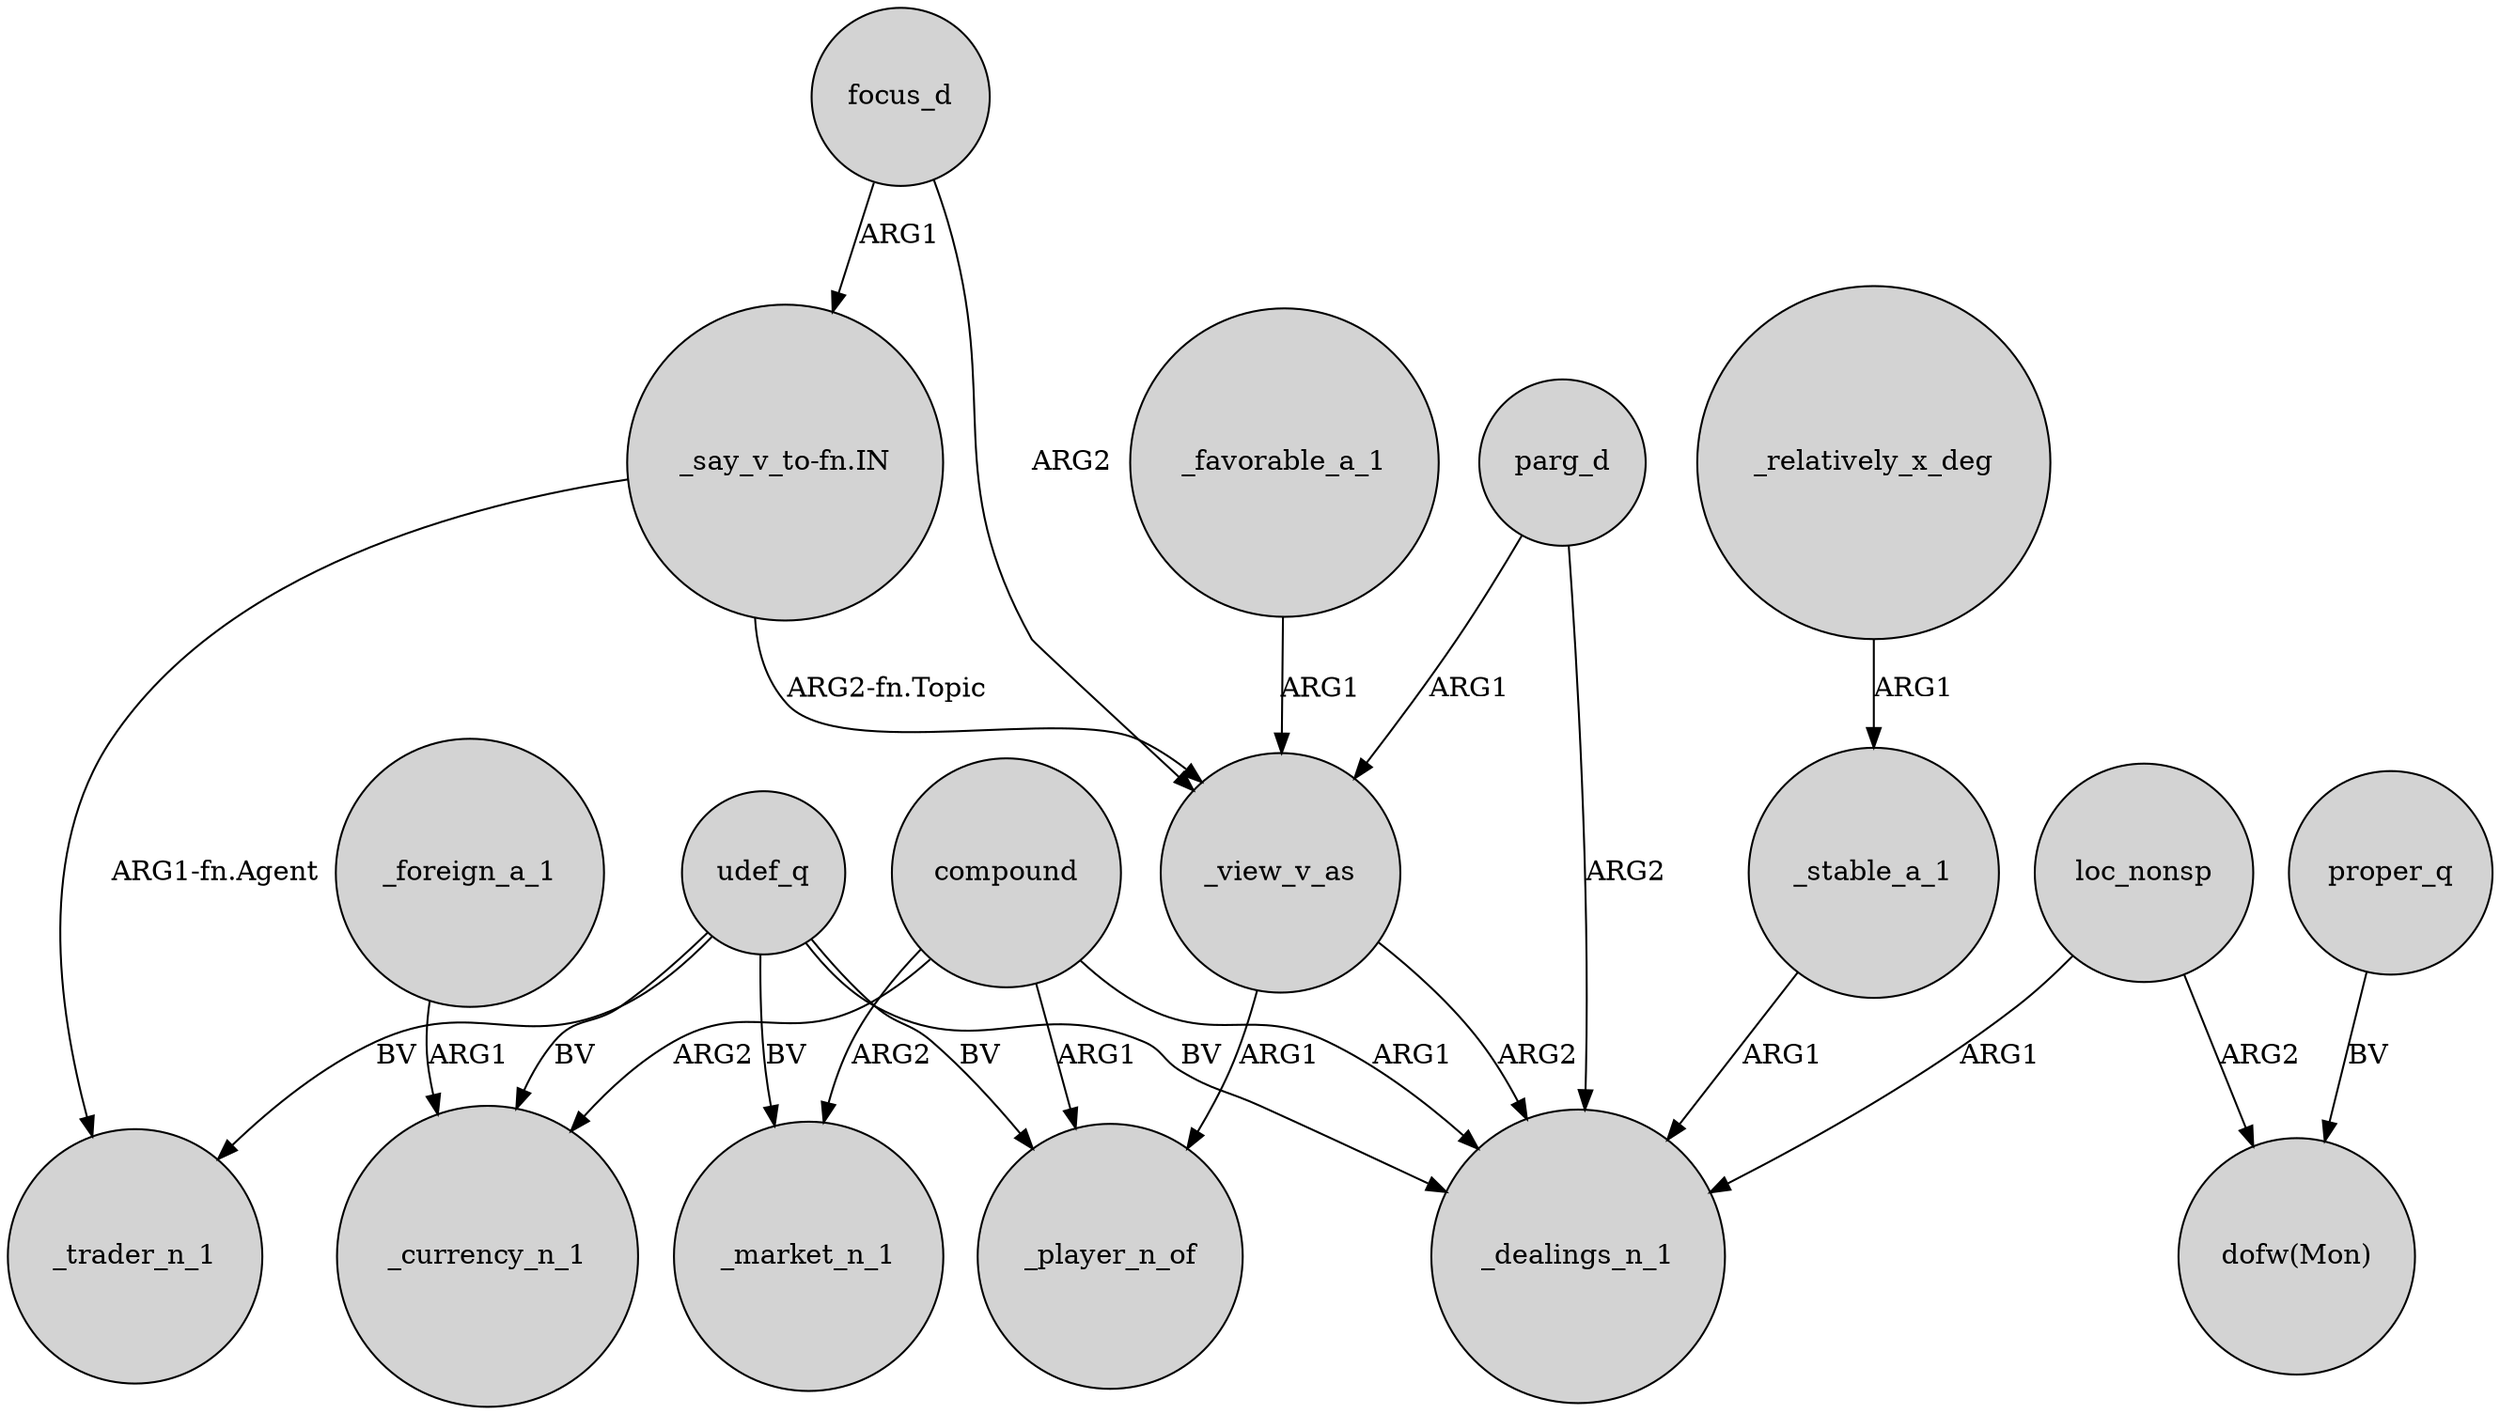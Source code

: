 digraph {
	node [shape=circle style=filled]
	compound -> _market_n_1 [label=ARG2]
	focus_d -> _view_v_as [label=ARG2]
	udef_q -> _trader_n_1 [label=BV]
	udef_q -> _player_n_of [label=BV]
	_relatively_x_deg -> _stable_a_1 [label=ARG1]
	udef_q -> _market_n_1 [label=BV]
	loc_nonsp -> _dealings_n_1 [label=ARG1]
	udef_q -> _currency_n_1 [label=BV]
	compound -> _currency_n_1 [label=ARG2]
	_favorable_a_1 -> _view_v_as [label=ARG1]
	parg_d -> _dealings_n_1 [label=ARG2]
	proper_q -> "dofw(Mon)" [label=BV]
	_view_v_as -> _player_n_of [label=ARG1]
	compound -> _dealings_n_1 [label=ARG1]
	loc_nonsp -> "dofw(Mon)" [label=ARG2]
	parg_d -> _view_v_as [label=ARG1]
	"_say_v_to-fn.IN" -> _view_v_as [label="ARG2-fn.Topic"]
	_foreign_a_1 -> _currency_n_1 [label=ARG1]
	udef_q -> _dealings_n_1 [label=BV]
	_stable_a_1 -> _dealings_n_1 [label=ARG1]
	compound -> _player_n_of [label=ARG1]
	_view_v_as -> _dealings_n_1 [label=ARG2]
	focus_d -> "_say_v_to-fn.IN" [label=ARG1]
	"_say_v_to-fn.IN" -> _trader_n_1 [label="ARG1-fn.Agent"]
}

